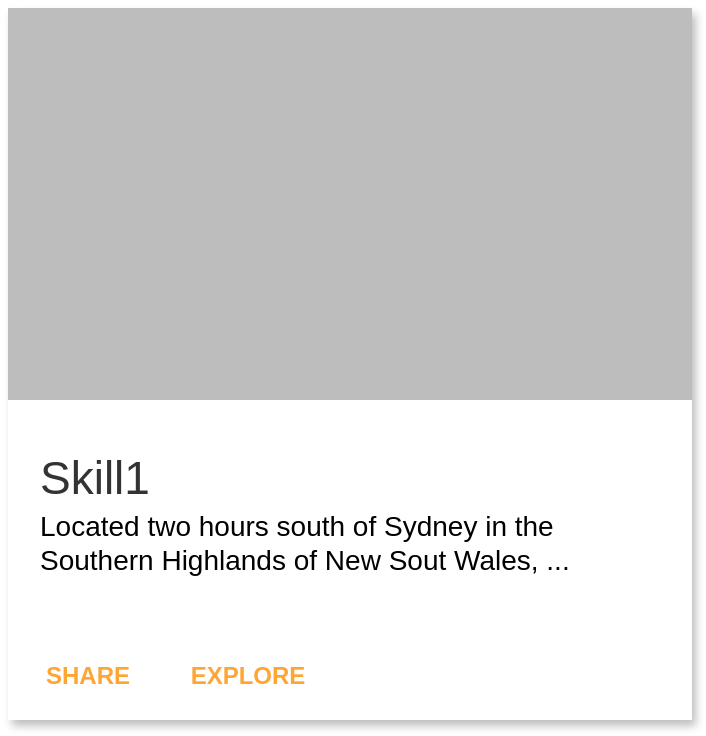 <mxfile>
    <diagram id="yG8oHHxLGlr3wb4FN0TV" name="Page-1">
        <mxGraphModel dx="711" dy="615" grid="1" gridSize="10" guides="1" tooltips="1" connect="1" arrows="1" fold="1" page="1" pageScale="1" pageWidth="1169" pageHeight="827" math="0" shadow="0">
            <root>
                <mxCell id="0"/>
                <mxCell id="1" parent="0"/>
                <mxCell id="2" value="" style="shape=rect;fillColor=#ffffff;strokeColor=none;shadow=1;" vertex="1" parent="1">
                    <mxGeometry x="190" y="140" width="342" height="356" as="geometry"/>
                </mxCell>
                <mxCell id="3" value="" style="shape=rect;strokeColor=none;fillColor=#BDBDBD;whiteSpace=wrap;" vertex="1" parent="2">
                    <mxGeometry width="342" height="196" as="geometry"/>
                </mxCell>
                <mxCell id="4" value="Skill1" style="text;verticalAlign=bottom;fontSize=23;spacingLeft=16;spacing=0;spacingBottom=-5;resizeWidth=1;fontColor=#333333;" vertex="1" parent="2">
                    <mxGeometry y="0.551" width="342" height="45" relative="1" as="geometry"/>
                </mxCell>
                <mxCell id="5" value="Located two hours south of Sydney in the Southern Highlands of New Sout Wales, ..." style="text;whiteSpace=wrap;spacingLeft=16;spacingRight=16;spacing=0;fontSize=14;resizeWidth=1;resizeHeight=1;" vertex="1" parent="2">
                    <mxGeometry y="0.551" width="342" height="76" relative="1" as="geometry">
                        <mxPoint y="50" as="offset"/>
                    </mxGeometry>
                </mxCell>
                <mxCell id="6" value="" style="shape=rect;fillColor=none;strokeColor=none;" vertex="1" parent="2">
                    <mxGeometry y="356" as="geometry"/>
                </mxCell>
                <mxCell id="7" value="SHARE" style="text;fontSize=12;fontColor=#FFA534;spacingTop=0;whiteSpace=wrap;spacing=0;verticalAlign=middle;align=center;fontStyle=1;" vertex="1" parent="6">
                    <mxGeometry y="-44" width="80" height="44" relative="1" as="geometry">
                        <mxPoint y="-44" as="offset"/>
                    </mxGeometry>
                </mxCell>
                <mxCell id="8" value="EXPLORE" style="text;fontSize=12;fontColor=#FFA534;spacingTop=0;whiteSpace=wrap;spacing=0;verticalAlign=middle;align=center;fontStyle=1;" vertex="1" parent="6">
                    <mxGeometry x="80" y="-44" width="80" height="44" relative="1" as="geometry">
                        <mxPoint x="80" y="-44" as="offset"/>
                    </mxGeometry>
                </mxCell>
            </root>
        </mxGraphModel>
    </diagram>
</mxfile>